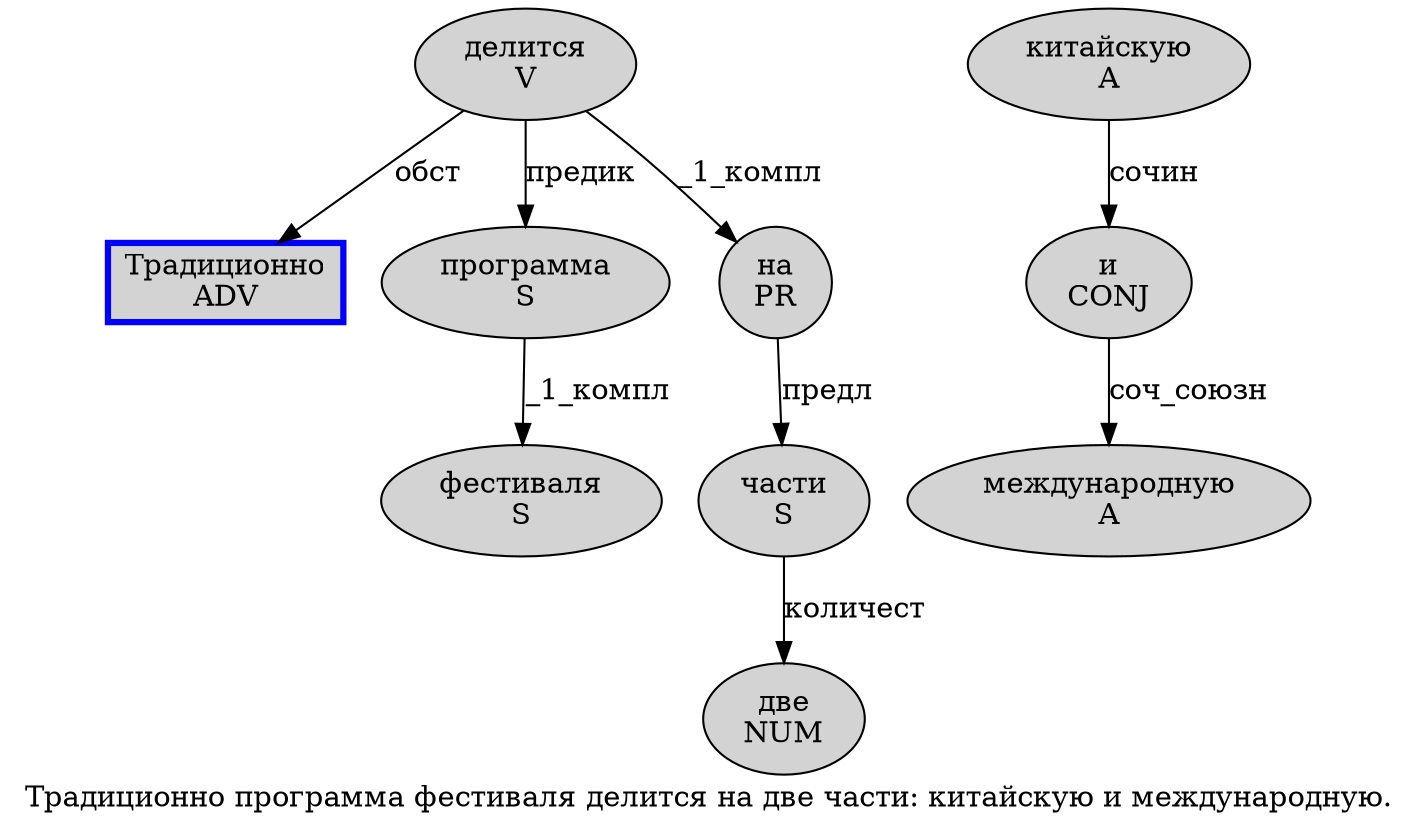 digraph SENTENCE_975 {
	graph [label="Традиционно программа фестиваля делится на две части: китайскую и международную."]
	node [style=filled]
		0 [label="Традиционно
ADV" color=blue fillcolor=lightgray penwidth=3 shape=box]
		1 [label="программа
S" color="" fillcolor=lightgray penwidth=1 shape=ellipse]
		2 [label="фестиваля
S" color="" fillcolor=lightgray penwidth=1 shape=ellipse]
		3 [label="делится
V" color="" fillcolor=lightgray penwidth=1 shape=ellipse]
		4 [label="на
PR" color="" fillcolor=lightgray penwidth=1 shape=ellipse]
		5 [label="две
NUM" color="" fillcolor=lightgray penwidth=1 shape=ellipse]
		6 [label="части
S" color="" fillcolor=lightgray penwidth=1 shape=ellipse]
		8 [label="китайскую
A" color="" fillcolor=lightgray penwidth=1 shape=ellipse]
		9 [label="и
CONJ" color="" fillcolor=lightgray penwidth=1 shape=ellipse]
		10 [label="международную
A" color="" fillcolor=lightgray penwidth=1 shape=ellipse]
			6 -> 5 [label="количест"]
			3 -> 0 [label="обст"]
			3 -> 1 [label="предик"]
			3 -> 4 [label="_1_компл"]
			1 -> 2 [label="_1_компл"]
			4 -> 6 [label="предл"]
			9 -> 10 [label="соч_союзн"]
			8 -> 9 [label="сочин"]
}